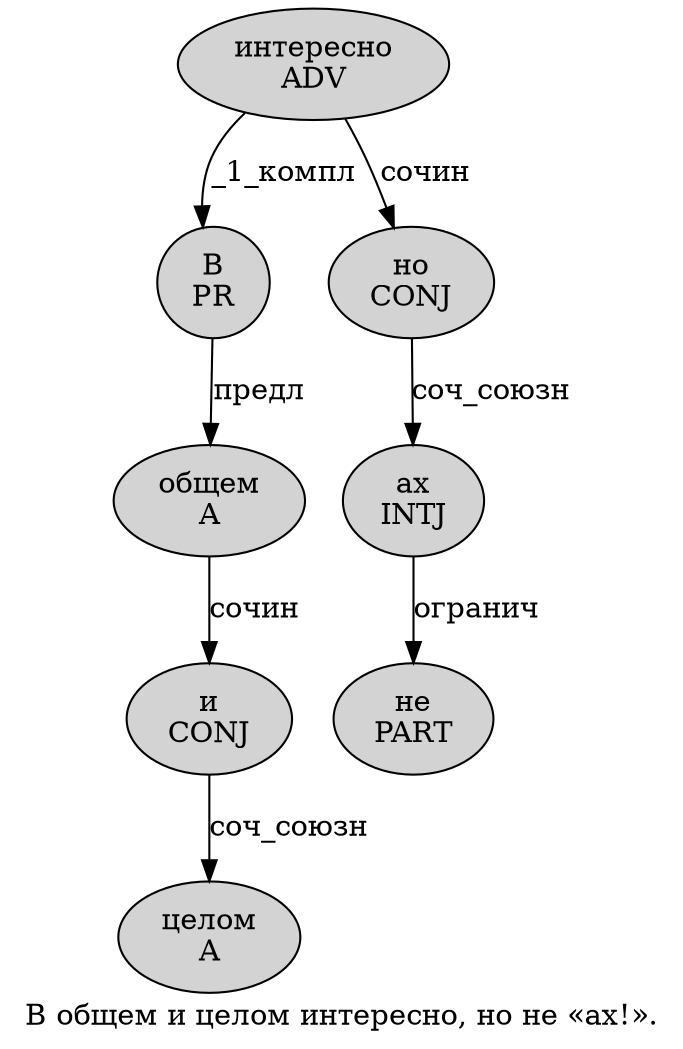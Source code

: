 digraph SENTENCE_3918 {
	graph [label="В общем и целом интересно, но не «ах!»."]
	node [style=filled]
		0 [label="В
PR" color="" fillcolor=lightgray penwidth=1 shape=ellipse]
		1 [label="общем
A" color="" fillcolor=lightgray penwidth=1 shape=ellipse]
		2 [label="и
CONJ" color="" fillcolor=lightgray penwidth=1 shape=ellipse]
		3 [label="целом
A" color="" fillcolor=lightgray penwidth=1 shape=ellipse]
		4 [label="интересно
ADV" color="" fillcolor=lightgray penwidth=1 shape=ellipse]
		6 [label="но
CONJ" color="" fillcolor=lightgray penwidth=1 shape=ellipse]
		7 [label="не
PART" color="" fillcolor=lightgray penwidth=1 shape=ellipse]
		9 [label="ах
INTJ" color="" fillcolor=lightgray penwidth=1 shape=ellipse]
			4 -> 0 [label="_1_компл"]
			4 -> 6 [label="сочин"]
			0 -> 1 [label="предл"]
			2 -> 3 [label="соч_союзн"]
			9 -> 7 [label="огранич"]
			1 -> 2 [label="сочин"]
			6 -> 9 [label="соч_союзн"]
}